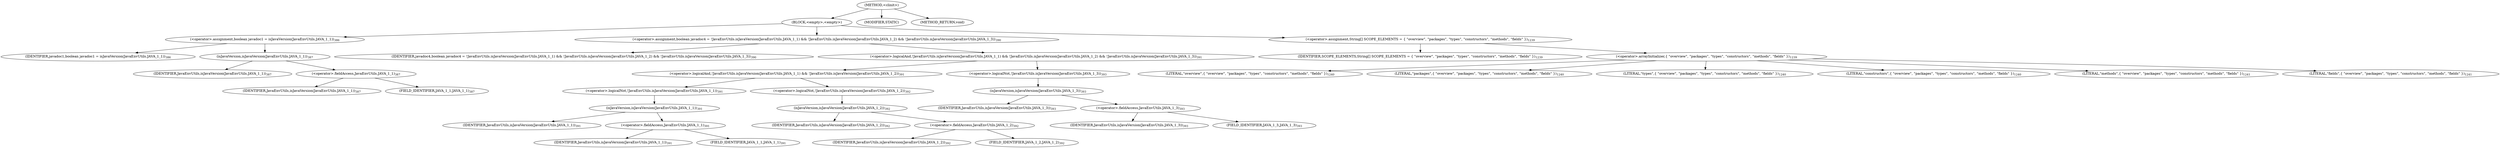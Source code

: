 digraph "&lt;clinit&gt;" {  
"4708" [label = <(METHOD,&lt;clinit&gt;)> ]
"4709" [label = <(BLOCK,&lt;empty&gt;,&lt;empty&gt;)> ]
"4710" [label = <(&lt;operator&gt;.assignment,boolean javadoc1 = isJavaVersion(JavaEnvUtils.JAVA_1_1))<SUB>386</SUB>> ]
"4711" [label = <(IDENTIFIER,javadoc1,boolean javadoc1 = isJavaVersion(JavaEnvUtils.JAVA_1_1))<SUB>386</SUB>> ]
"4712" [label = <(isJavaVersion,isJavaVersion(JavaEnvUtils.JAVA_1_1))<SUB>387</SUB>> ]
"4713" [label = <(IDENTIFIER,JavaEnvUtils,isJavaVersion(JavaEnvUtils.JAVA_1_1))<SUB>387</SUB>> ]
"4714" [label = <(&lt;operator&gt;.fieldAccess,JavaEnvUtils.JAVA_1_1)<SUB>387</SUB>> ]
"4715" [label = <(IDENTIFIER,JavaEnvUtils,isJavaVersion(JavaEnvUtils.JAVA_1_1))<SUB>387</SUB>> ]
"4716" [label = <(FIELD_IDENTIFIER,JAVA_1_1,JAVA_1_1)<SUB>387</SUB>> ]
"4717" [label = <(&lt;operator&gt;.assignment,boolean javadoc4 = !JavaEnvUtils.isJavaVersion(JavaEnvUtils.JAVA_1_1) &amp;&amp; !JavaEnvUtils.isJavaVersion(JavaEnvUtils.JAVA_1_2) &amp;&amp; !JavaEnvUtils.isJavaVersion(JavaEnvUtils.JAVA_1_3))<SUB>390</SUB>> ]
"4718" [label = <(IDENTIFIER,javadoc4,boolean javadoc4 = !JavaEnvUtils.isJavaVersion(JavaEnvUtils.JAVA_1_1) &amp;&amp; !JavaEnvUtils.isJavaVersion(JavaEnvUtils.JAVA_1_2) &amp;&amp; !JavaEnvUtils.isJavaVersion(JavaEnvUtils.JAVA_1_3))<SUB>390</SUB>> ]
"4719" [label = <(&lt;operator&gt;.logicalAnd,!JavaEnvUtils.isJavaVersion(JavaEnvUtils.JAVA_1_1) &amp;&amp; !JavaEnvUtils.isJavaVersion(JavaEnvUtils.JAVA_1_2) &amp;&amp; !JavaEnvUtils.isJavaVersion(JavaEnvUtils.JAVA_1_3))<SUB>391</SUB>> ]
"4720" [label = <(&lt;operator&gt;.logicalAnd,!JavaEnvUtils.isJavaVersion(JavaEnvUtils.JAVA_1_1) &amp;&amp; !JavaEnvUtils.isJavaVersion(JavaEnvUtils.JAVA_1_2))<SUB>391</SUB>> ]
"4721" [label = <(&lt;operator&gt;.logicalNot,!JavaEnvUtils.isJavaVersion(JavaEnvUtils.JAVA_1_1))<SUB>391</SUB>> ]
"4722" [label = <(isJavaVersion,isJavaVersion(JavaEnvUtils.JAVA_1_1))<SUB>391</SUB>> ]
"4723" [label = <(IDENTIFIER,JavaEnvUtils,isJavaVersion(JavaEnvUtils.JAVA_1_1))<SUB>391</SUB>> ]
"4724" [label = <(&lt;operator&gt;.fieldAccess,JavaEnvUtils.JAVA_1_1)<SUB>391</SUB>> ]
"4725" [label = <(IDENTIFIER,JavaEnvUtils,isJavaVersion(JavaEnvUtils.JAVA_1_1))<SUB>391</SUB>> ]
"4726" [label = <(FIELD_IDENTIFIER,JAVA_1_1,JAVA_1_1)<SUB>391</SUB>> ]
"4727" [label = <(&lt;operator&gt;.logicalNot,!JavaEnvUtils.isJavaVersion(JavaEnvUtils.JAVA_1_2))<SUB>392</SUB>> ]
"4728" [label = <(isJavaVersion,isJavaVersion(JavaEnvUtils.JAVA_1_2))<SUB>392</SUB>> ]
"4729" [label = <(IDENTIFIER,JavaEnvUtils,isJavaVersion(JavaEnvUtils.JAVA_1_2))<SUB>392</SUB>> ]
"4730" [label = <(&lt;operator&gt;.fieldAccess,JavaEnvUtils.JAVA_1_2)<SUB>392</SUB>> ]
"4731" [label = <(IDENTIFIER,JavaEnvUtils,isJavaVersion(JavaEnvUtils.JAVA_1_2))<SUB>392</SUB>> ]
"4732" [label = <(FIELD_IDENTIFIER,JAVA_1_2,JAVA_1_2)<SUB>392</SUB>> ]
"4733" [label = <(&lt;operator&gt;.logicalNot,!JavaEnvUtils.isJavaVersion(JavaEnvUtils.JAVA_1_3))<SUB>393</SUB>> ]
"4734" [label = <(isJavaVersion,isJavaVersion(JavaEnvUtils.JAVA_1_3))<SUB>393</SUB>> ]
"4735" [label = <(IDENTIFIER,JavaEnvUtils,isJavaVersion(JavaEnvUtils.JAVA_1_3))<SUB>393</SUB>> ]
"4736" [label = <(&lt;operator&gt;.fieldAccess,JavaEnvUtils.JAVA_1_3)<SUB>393</SUB>> ]
"4737" [label = <(IDENTIFIER,JavaEnvUtils,isJavaVersion(JavaEnvUtils.JAVA_1_3))<SUB>393</SUB>> ]
"4738" [label = <(FIELD_IDENTIFIER,JAVA_1_3,JAVA_1_3)<SUB>393</SUB>> ]
"4739" [label = <(&lt;operator&gt;.assignment,String[] SCOPE_ELEMENTS = { &quot;overview&quot;, &quot;packages&quot;, &quot;types&quot;, &quot;constructors&quot;, &quot;methods&quot;, &quot;fields&quot; })<SUB>1239</SUB>> ]
"4740" [label = <(IDENTIFIER,SCOPE_ELEMENTS,String[] SCOPE_ELEMENTS = { &quot;overview&quot;, &quot;packages&quot;, &quot;types&quot;, &quot;constructors&quot;, &quot;methods&quot;, &quot;fields&quot; })<SUB>1239</SUB>> ]
"4741" [label = <(&lt;operator&gt;.arrayInitializer,{ &quot;overview&quot;, &quot;packages&quot;, &quot;types&quot;, &quot;constructors&quot;, &quot;methods&quot;, &quot;fields&quot; })<SUB>1239</SUB>> ]
"4742" [label = <(LITERAL,&quot;overview&quot;,{ &quot;overview&quot;, &quot;packages&quot;, &quot;types&quot;, &quot;constructors&quot;, &quot;methods&quot;, &quot;fields&quot; })<SUB>1240</SUB>> ]
"4743" [label = <(LITERAL,&quot;packages&quot;,{ &quot;overview&quot;, &quot;packages&quot;, &quot;types&quot;, &quot;constructors&quot;, &quot;methods&quot;, &quot;fields&quot; })<SUB>1240</SUB>> ]
"4744" [label = <(LITERAL,&quot;types&quot;,{ &quot;overview&quot;, &quot;packages&quot;, &quot;types&quot;, &quot;constructors&quot;, &quot;methods&quot;, &quot;fields&quot; })<SUB>1240</SUB>> ]
"4745" [label = <(LITERAL,&quot;constructors&quot;,{ &quot;overview&quot;, &quot;packages&quot;, &quot;types&quot;, &quot;constructors&quot;, &quot;methods&quot;, &quot;fields&quot; })<SUB>1240</SUB>> ]
"4746" [label = <(LITERAL,&quot;methods&quot;,{ &quot;overview&quot;, &quot;packages&quot;, &quot;types&quot;, &quot;constructors&quot;, &quot;methods&quot;, &quot;fields&quot; })<SUB>1241</SUB>> ]
"4747" [label = <(LITERAL,&quot;fields&quot;,{ &quot;overview&quot;, &quot;packages&quot;, &quot;types&quot;, &quot;constructors&quot;, &quot;methods&quot;, &quot;fields&quot; })<SUB>1241</SUB>> ]
"4748" [label = <(MODIFIER,STATIC)> ]
"4749" [label = <(METHOD_RETURN,void)> ]
  "4708" -> "4709" 
  "4708" -> "4748" 
  "4708" -> "4749" 
  "4709" -> "4710" 
  "4709" -> "4717" 
  "4709" -> "4739" 
  "4710" -> "4711" 
  "4710" -> "4712" 
  "4712" -> "4713" 
  "4712" -> "4714" 
  "4714" -> "4715" 
  "4714" -> "4716" 
  "4717" -> "4718" 
  "4717" -> "4719" 
  "4719" -> "4720" 
  "4719" -> "4733" 
  "4720" -> "4721" 
  "4720" -> "4727" 
  "4721" -> "4722" 
  "4722" -> "4723" 
  "4722" -> "4724" 
  "4724" -> "4725" 
  "4724" -> "4726" 
  "4727" -> "4728" 
  "4728" -> "4729" 
  "4728" -> "4730" 
  "4730" -> "4731" 
  "4730" -> "4732" 
  "4733" -> "4734" 
  "4734" -> "4735" 
  "4734" -> "4736" 
  "4736" -> "4737" 
  "4736" -> "4738" 
  "4739" -> "4740" 
  "4739" -> "4741" 
  "4741" -> "4742" 
  "4741" -> "4743" 
  "4741" -> "4744" 
  "4741" -> "4745" 
  "4741" -> "4746" 
  "4741" -> "4747" 
}

